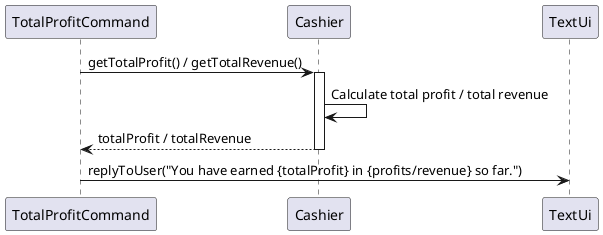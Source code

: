 @startuml
participant TotalProfitCommand
participant Cashier
participant TextUi

TotalProfitCommand -> Cashier: getTotalProfit() / getTotalRevenue()
activate Cashier
Cashier -> Cashier: Calculate total profit / total revenue
Cashier --> TotalProfitCommand: totalProfit / totalRevenue
deactivate Cashier
TotalProfitCommand -> TextUi: replyToUser("You have earned {totalProfit} in {profits/revenue} so far.")

@enduml